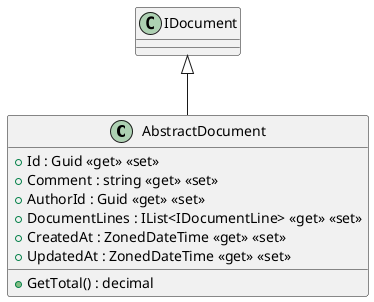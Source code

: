 @startuml
class AbstractDocument {
    + Id : Guid <<get>> <<set>>
    + Comment : string <<get>> <<set>>
    + AuthorId : Guid <<get>> <<set>>
    + DocumentLines : IList<IDocumentLine> <<get>> <<set>>
    + CreatedAt : ZonedDateTime <<get>> <<set>>
    + UpdatedAt : ZonedDateTime <<get>> <<set>>
    + GetTotal() : decimal
}
IDocument <|-- AbstractDocument
@enduml
